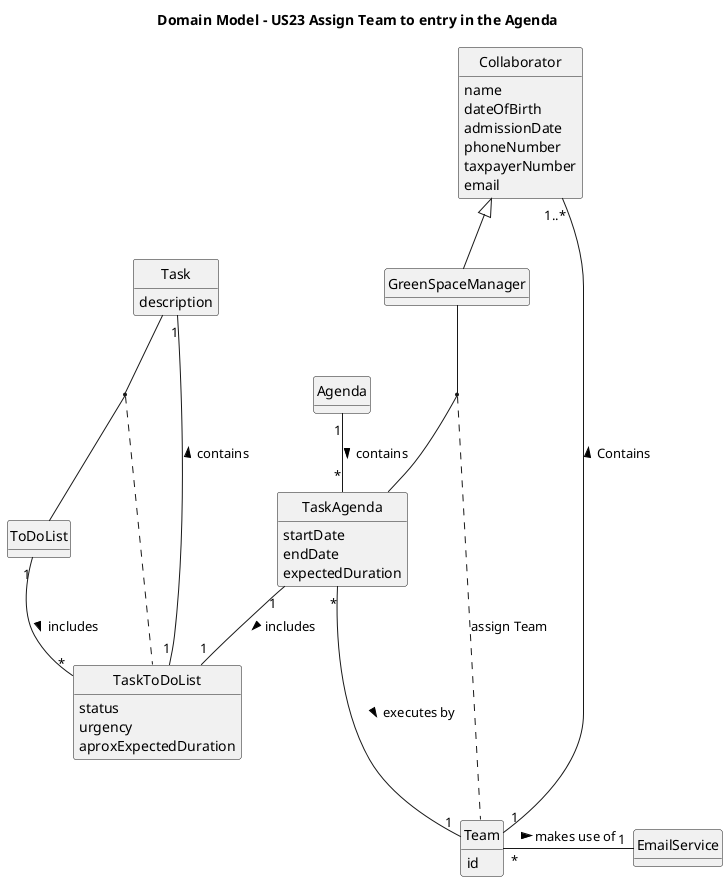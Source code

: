@startuml
skinparam monochrome true
skinparam packageStyle rectangle
skinparam shadowing false
skinparam classAttributeIconSize 0
hide circle
hide methods

title Domain Model - US23 Assign Team to entry in the Agenda


class Collaborator {
    name
    dateOfBirth
    admissionDate
    phoneNumber
    taxpayerNumber
    email
}

class GreenSpaceManager {
}

class Team{
    id
}

class EmailService{
}

class ToDoList {
}

class TaskToDoList{
    status
    urgency
    aproxExpectedDuration
}

class TaskAgenda{
    startDate
    endDate
    expectedDuration
}


class Task {
    description

}

class Agenda{
}

Collaborator  <|--  GreenSpaceManager

Team "1" --u- "*" TaskAgenda : executes by <

Agenda "1" -- "*" TaskAgenda : contains >

EmailService "1" -u "*" Team : makes use of <

Collaborator "1..*" ---- "1" Team : Contains <

(Task,ToDoList) .. TaskToDoList

(GreenSpaceManager,TaskAgenda) .. Team : assign Team

TaskAgenda "1" -- "1" TaskToDoList : includes >

ToDoList "1" -- "*" TaskToDoList : includes  >

TaskToDoList "1" -u- "1" Task : contains >
@enduml